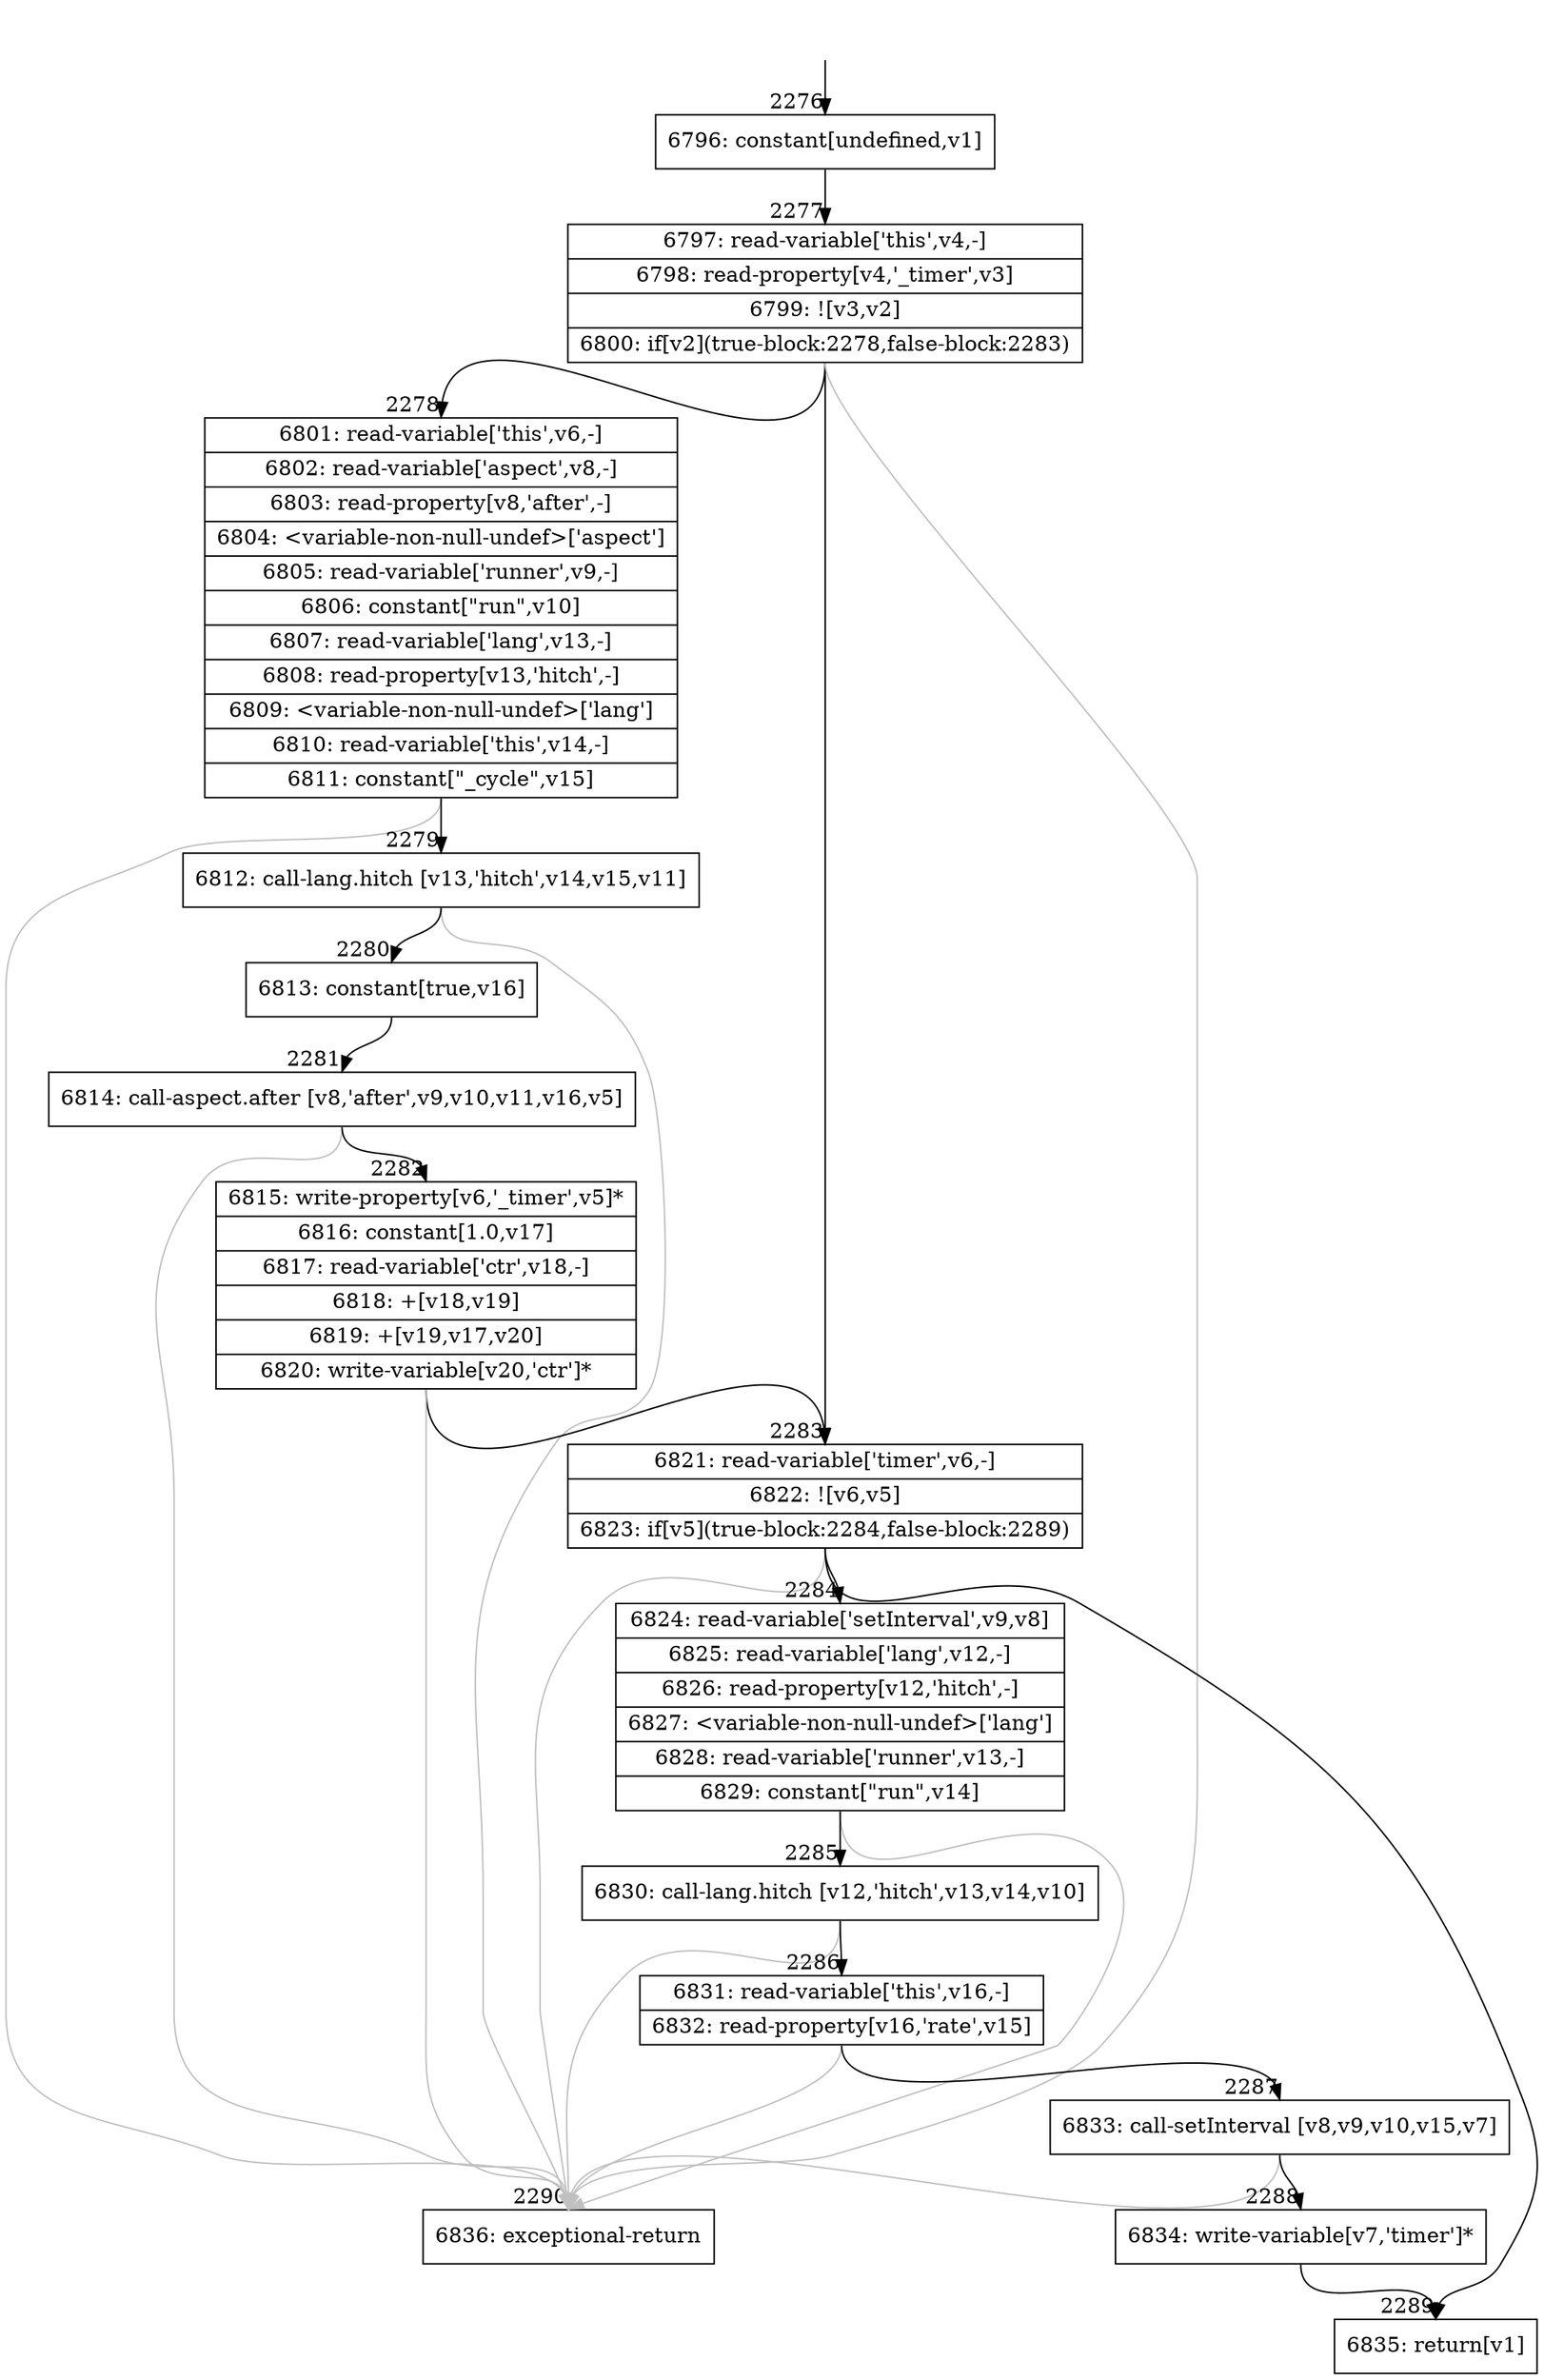digraph {
rankdir="TD"
BB_entry132[shape=none,label=""];
BB_entry132 -> BB2276 [tailport=s, headport=n, headlabel="    2276"]
BB2276 [shape=record label="{6796: constant[undefined,v1]}" ] 
BB2276 -> BB2277 [tailport=s, headport=n, headlabel="      2277"]
BB2277 [shape=record label="{6797: read-variable['this',v4,-]|6798: read-property[v4,'_timer',v3]|6799: ![v3,v2]|6800: if[v2](true-block:2278,false-block:2283)}" ] 
BB2277 -> BB2278 [tailport=s, headport=n, headlabel="      2278"]
BB2277 -> BB2283 [tailport=s, headport=n, headlabel="      2283"]
BB2277 -> BB2290 [tailport=s, headport=n, color=gray, headlabel="      2290"]
BB2278 [shape=record label="{6801: read-variable['this',v6,-]|6802: read-variable['aspect',v8,-]|6803: read-property[v8,'after',-]|6804: \<variable-non-null-undef\>['aspect']|6805: read-variable['runner',v9,-]|6806: constant[\"run\",v10]|6807: read-variable['lang',v13,-]|6808: read-property[v13,'hitch',-]|6809: \<variable-non-null-undef\>['lang']|6810: read-variable['this',v14,-]|6811: constant[\"_cycle\",v15]}" ] 
BB2278 -> BB2279 [tailport=s, headport=n, headlabel="      2279"]
BB2278 -> BB2290 [tailport=s, headport=n, color=gray]
BB2279 [shape=record label="{6812: call-lang.hitch [v13,'hitch',v14,v15,v11]}" ] 
BB2279 -> BB2280 [tailport=s, headport=n, headlabel="      2280"]
BB2279 -> BB2290 [tailport=s, headport=n, color=gray]
BB2280 [shape=record label="{6813: constant[true,v16]}" ] 
BB2280 -> BB2281 [tailport=s, headport=n, headlabel="      2281"]
BB2281 [shape=record label="{6814: call-aspect.after [v8,'after',v9,v10,v11,v16,v5]}" ] 
BB2281 -> BB2282 [tailport=s, headport=n, headlabel="      2282"]
BB2281 -> BB2290 [tailport=s, headport=n, color=gray]
BB2282 [shape=record label="{6815: write-property[v6,'_timer',v5]*|6816: constant[1.0,v17]|6817: read-variable['ctr',v18,-]|6818: +[v18,v19]|6819: +[v19,v17,v20]|6820: write-variable[v20,'ctr']*}" ] 
BB2282 -> BB2283 [tailport=s, headport=n]
BB2282 -> BB2290 [tailport=s, headport=n, color=gray]
BB2283 [shape=record label="{6821: read-variable['timer',v6,-]|6822: ![v6,v5]|6823: if[v5](true-block:2284,false-block:2289)}" ] 
BB2283 -> BB2284 [tailport=s, headport=n, headlabel="      2284"]
BB2283 -> BB2289 [tailport=s, headport=n, headlabel="      2289"]
BB2283 -> BB2290 [tailport=s, headport=n, color=gray]
BB2284 [shape=record label="{6824: read-variable['setInterval',v9,v8]|6825: read-variable['lang',v12,-]|6826: read-property[v12,'hitch',-]|6827: \<variable-non-null-undef\>['lang']|6828: read-variable['runner',v13,-]|6829: constant[\"run\",v14]}" ] 
BB2284 -> BB2285 [tailport=s, headport=n, headlabel="      2285"]
BB2284 -> BB2290 [tailport=s, headport=n, color=gray]
BB2285 [shape=record label="{6830: call-lang.hitch [v12,'hitch',v13,v14,v10]}" ] 
BB2285 -> BB2286 [tailport=s, headport=n, headlabel="      2286"]
BB2285 -> BB2290 [tailport=s, headport=n, color=gray]
BB2286 [shape=record label="{6831: read-variable['this',v16,-]|6832: read-property[v16,'rate',v15]}" ] 
BB2286 -> BB2287 [tailport=s, headport=n, headlabel="      2287"]
BB2286 -> BB2290 [tailport=s, headport=n, color=gray]
BB2287 [shape=record label="{6833: call-setInterval [v8,v9,v10,v15,v7]}" ] 
BB2287 -> BB2288 [tailport=s, headport=n, headlabel="      2288"]
BB2287 -> BB2290 [tailport=s, headport=n, color=gray]
BB2288 [shape=record label="{6834: write-variable[v7,'timer']*}" ] 
BB2288 -> BB2289 [tailport=s, headport=n]
BB2289 [shape=record label="{6835: return[v1]}" ] 
BB2290 [shape=record label="{6836: exceptional-return}" ] 
//#$~ 2380
}
